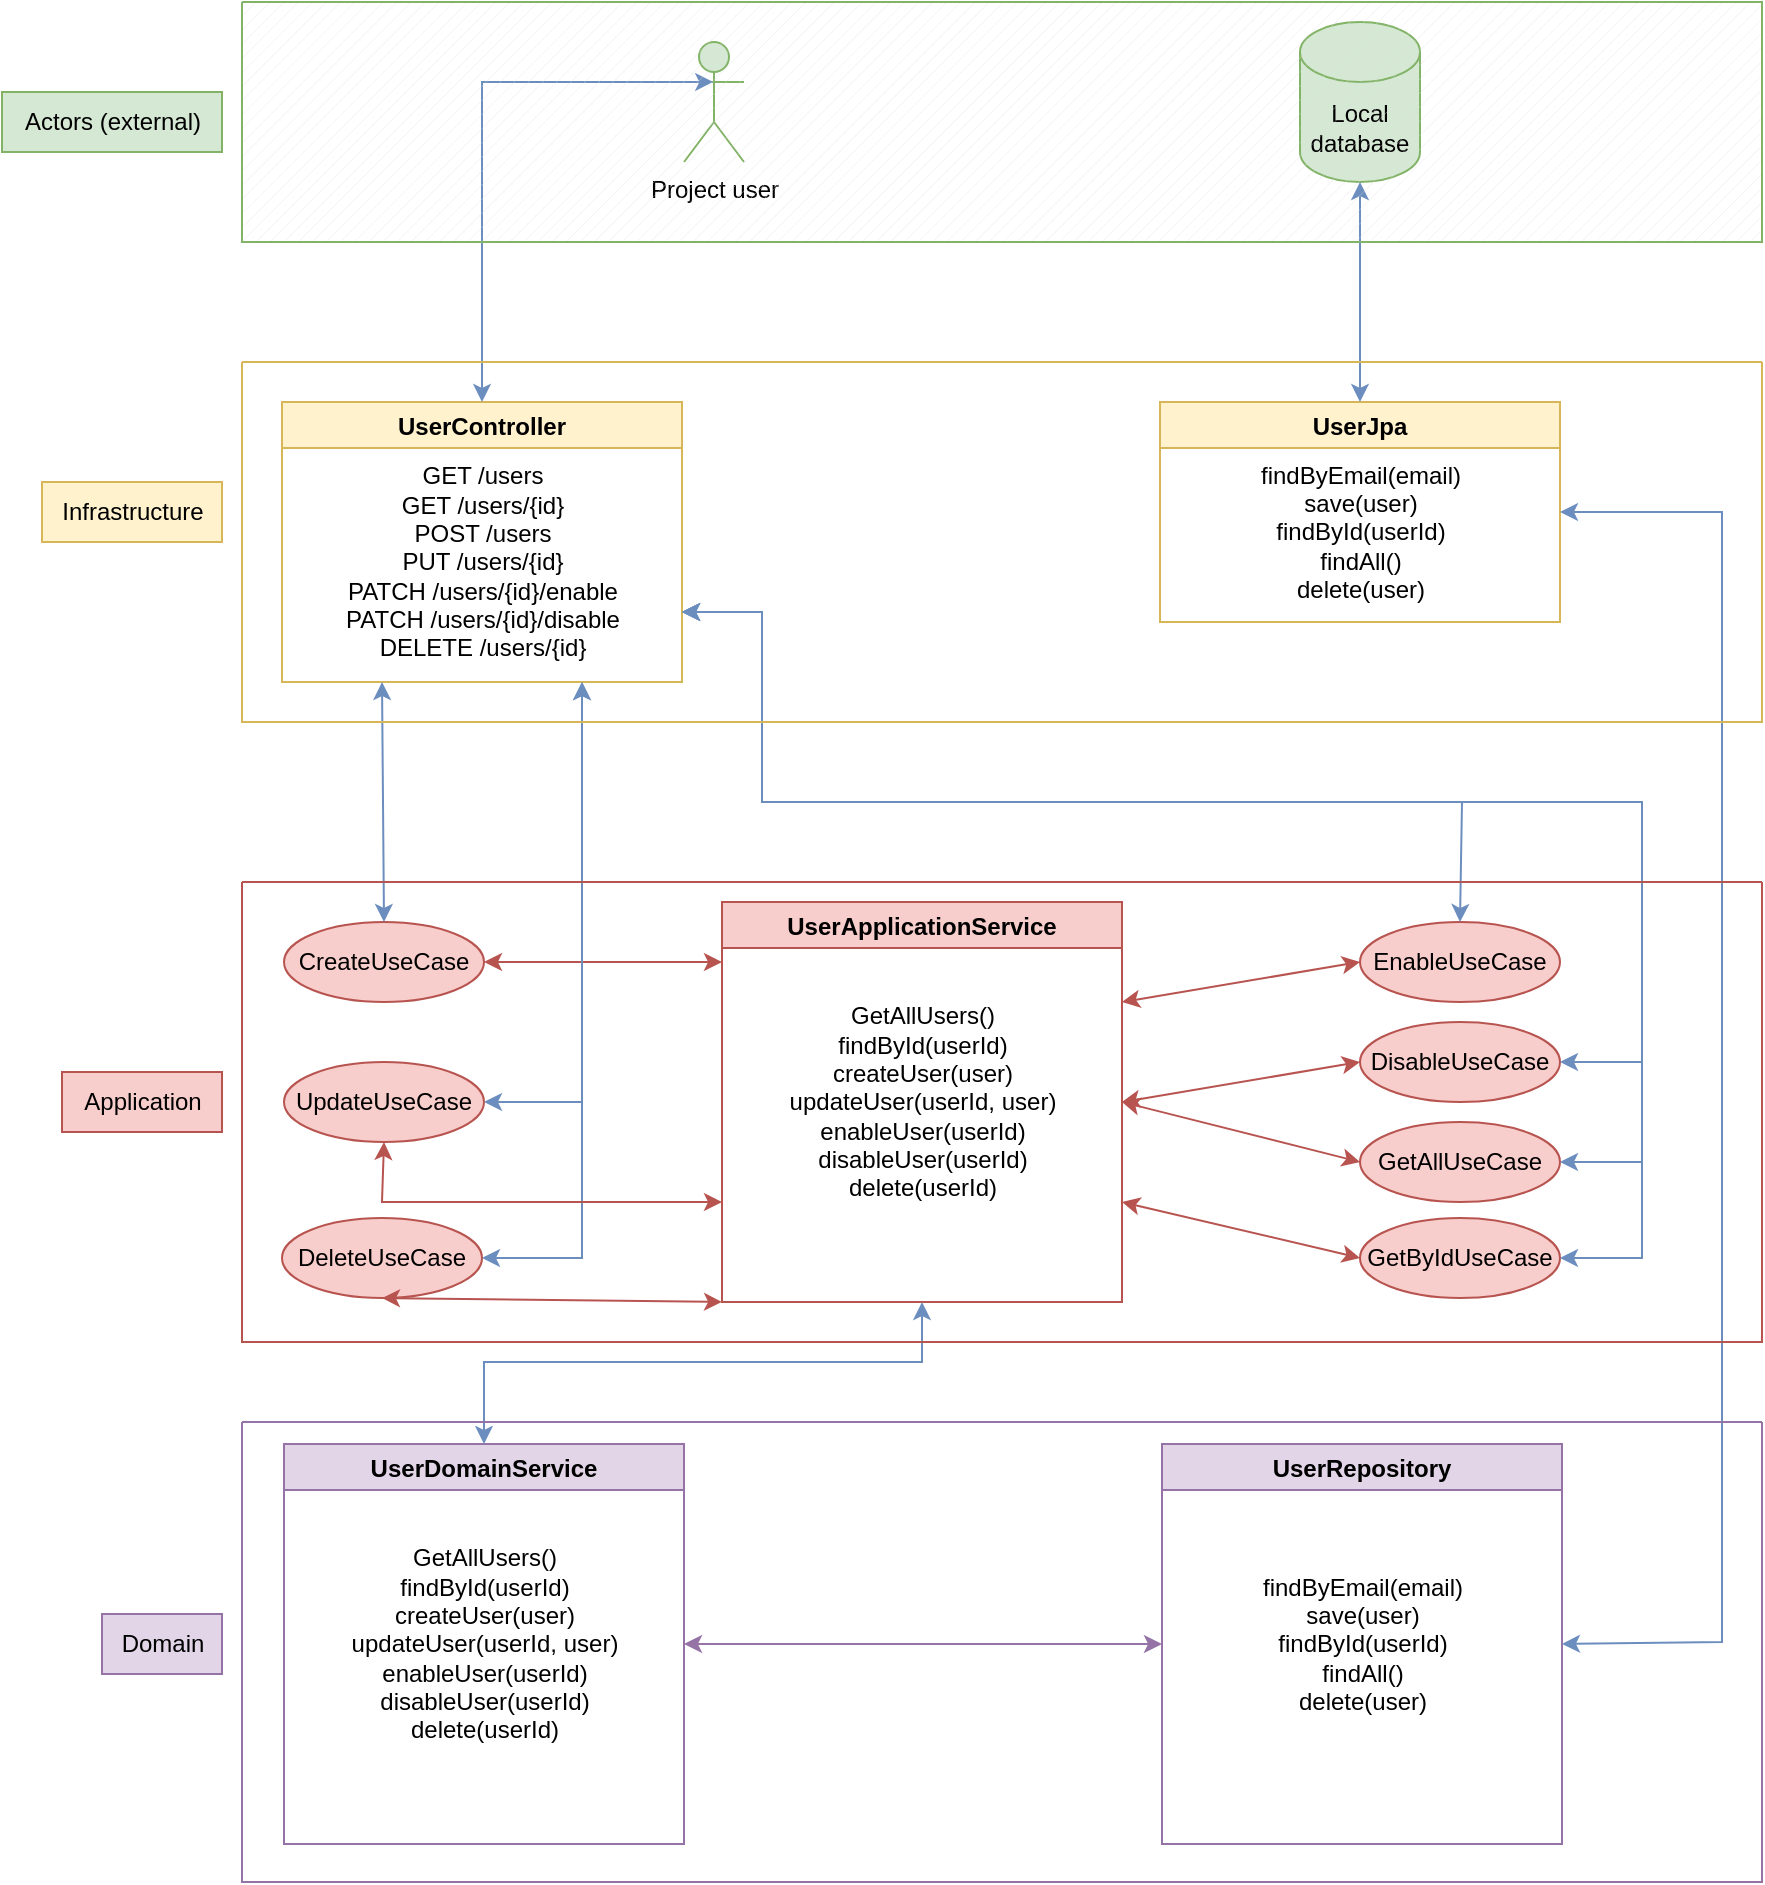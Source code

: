 <mxfile version="24.7.1" type="device">
  <diagram name="Page-1" id="tIGgjSvchQxFNI6aPV6C">
    <mxGraphModel dx="2368" dy="1714" grid="1" gridSize="10" guides="1" tooltips="1" connect="1" arrows="1" fold="1" page="1" pageScale="1" pageWidth="850" pageHeight="1100" math="0" shadow="0">
      <root>
        <mxCell id="0" />
        <mxCell id="1" parent="0" />
        <mxCell id="cxIEdT-0C17WUTFFNS5M-1" value="UserController" style="swimlane;fillColor=#fff2cc;strokeColor=#d6b656;" parent="1" vertex="1">
          <mxGeometry x="40" y="-160" width="200" height="140" as="geometry" />
        </mxCell>
        <mxCell id="cxIEdT-0C17WUTFFNS5M-5" value="GET /users&lt;div&gt;GET /users/{id}&lt;br&gt;&lt;/div&gt;&lt;div&gt;POST /users&lt;br&gt;&lt;/div&gt;&lt;div&gt;PUT /users/{id}&lt;br&gt;&lt;/div&gt;&lt;div&gt;PATCH /users/{id}/enable&lt;br&gt;&lt;/div&gt;&lt;div&gt;PATCH /users/{id}/disable&lt;br&gt;&lt;/div&gt;&lt;div&gt;DELETE /users/{id}&lt;br&gt;&lt;/div&gt;" style="text;html=1;align=center;verticalAlign=middle;resizable=0;points=[];autosize=1;strokeColor=none;fillColor=none;" parent="cxIEdT-0C17WUTFFNS5M-1" vertex="1">
          <mxGeometry x="20" y="25" width="160" height="110" as="geometry" />
        </mxCell>
        <mxCell id="cxIEdT-0C17WUTFFNS5M-6" value="UserApplicationService" style="swimlane;fillColor=#f8cecc;strokeColor=#b85450;" parent="1" vertex="1">
          <mxGeometry x="260" y="90" width="200" height="200" as="geometry" />
        </mxCell>
        <mxCell id="cxIEdT-0C17WUTFFNS5M-7" value="GetAllUsers()&lt;div&gt;findById(userId)&lt;/div&gt;&lt;div&gt;createUser(user)&lt;/div&gt;&lt;div&gt;updateUser(userId, user)&lt;/div&gt;&lt;div&gt;enableUser(userId)&lt;/div&gt;&lt;div&gt;disableUser(userId)&lt;/div&gt;&lt;div&gt;delete(userId)&lt;/div&gt;" style="text;html=1;align=center;verticalAlign=middle;resizable=0;points=[];autosize=1;strokeColor=none;fillColor=none;" parent="cxIEdT-0C17WUTFFNS5M-6" vertex="1">
          <mxGeometry x="20" y="45" width="160" height="110" as="geometry" />
        </mxCell>
        <mxCell id="cxIEdT-0C17WUTFFNS5M-8" value="UserDomainService" style="swimlane;fillColor=#e1d5e7;strokeColor=#9673a6;" parent="1" vertex="1">
          <mxGeometry x="41" y="361" width="200" height="200" as="geometry" />
        </mxCell>
        <mxCell id="cxIEdT-0C17WUTFFNS5M-9" value="GetAllUsers()&lt;div&gt;findById(userId)&lt;/div&gt;&lt;div&gt;createUser(user)&lt;/div&gt;&lt;div&gt;updateUser(userId, user)&lt;/div&gt;&lt;div&gt;enableUser(userId)&lt;/div&gt;&lt;div&gt;disableUser(userId)&lt;/div&gt;&lt;div&gt;delete(userId)&lt;/div&gt;" style="text;html=1;align=center;verticalAlign=middle;resizable=0;points=[];autosize=1;strokeColor=none;fillColor=none;" parent="cxIEdT-0C17WUTFFNS5M-8" vertex="1">
          <mxGeometry x="20" y="45" width="160" height="110" as="geometry" />
        </mxCell>
        <mxCell id="cxIEdT-0C17WUTFFNS5M-10" value="UserRepository" style="swimlane;fillColor=#e1d5e7;strokeColor=#9673a6;" parent="1" vertex="1">
          <mxGeometry x="480" y="361" width="200" height="200" as="geometry" />
        </mxCell>
        <mxCell id="cxIEdT-0C17WUTFFNS5M-11" value="findByEmail(email)&lt;div&gt;save(user)&lt;/div&gt;&lt;div&gt;findById(userId)&lt;/div&gt;&lt;div&gt;findAll()&lt;/div&gt;&lt;div&gt;delete(user)&lt;/div&gt;" style="text;html=1;align=center;verticalAlign=middle;resizable=0;points=[];autosize=1;strokeColor=none;fillColor=none;" parent="cxIEdT-0C17WUTFFNS5M-10" vertex="1">
          <mxGeometry x="40" y="55" width="120" height="90" as="geometry" />
        </mxCell>
        <mxCell id="cxIEdT-0C17WUTFFNS5M-12" value="UserJpa" style="swimlane;fillColor=#fff2cc;strokeColor=#d6b656;" parent="1" vertex="1">
          <mxGeometry x="479" y="-160" width="200" height="110" as="geometry" />
        </mxCell>
        <mxCell id="cxIEdT-0C17WUTFFNS5M-13" value="findByEmail(email)&lt;div&gt;save(user)&lt;/div&gt;&lt;div&gt;findById(userId)&lt;/div&gt;&lt;div&gt;findAll()&lt;/div&gt;&lt;div&gt;delete(user)&lt;/div&gt;" style="text;html=1;align=center;verticalAlign=middle;resizable=0;points=[];autosize=1;strokeColor=none;fillColor=none;" parent="cxIEdT-0C17WUTFFNS5M-12" vertex="1">
          <mxGeometry x="40" y="20" width="120" height="90" as="geometry" />
        </mxCell>
        <mxCell id="cxIEdT-0C17WUTFFNS5M-14" value="CreateUseCase" style="ellipse;whiteSpace=wrap;html=1;align=center;newEdgeStyle={&quot;edgeStyle&quot;:&quot;entityRelationEdgeStyle&quot;,&quot;startArrow&quot;:&quot;none&quot;,&quot;endArrow&quot;:&quot;none&quot;,&quot;segment&quot;:10,&quot;curved&quot;:1,&quot;sourcePerimeterSpacing&quot;:0,&quot;targetPerimeterSpacing&quot;:0};treeFolding=1;treeMoving=1;fillColor=#f8cecc;strokeColor=#b85450;" parent="1" vertex="1">
          <mxGeometry x="41" y="100" width="100" height="40" as="geometry" />
        </mxCell>
        <mxCell id="cxIEdT-0C17WUTFFNS5M-15" value="UpdateUseCase" style="ellipse;whiteSpace=wrap;html=1;align=center;newEdgeStyle={&quot;edgeStyle&quot;:&quot;entityRelationEdgeStyle&quot;,&quot;startArrow&quot;:&quot;none&quot;,&quot;endArrow&quot;:&quot;none&quot;,&quot;segment&quot;:10,&quot;curved&quot;:1,&quot;sourcePerimeterSpacing&quot;:0,&quot;targetPerimeterSpacing&quot;:0};treeFolding=1;treeMoving=1;fillColor=#f8cecc;strokeColor=#b85450;" parent="1" vertex="1">
          <mxGeometry x="41" y="170" width="100" height="40" as="geometry" />
        </mxCell>
        <mxCell id="cxIEdT-0C17WUTFFNS5M-16" value="DeleteUseCase" style="ellipse;whiteSpace=wrap;html=1;align=center;newEdgeStyle={&quot;edgeStyle&quot;:&quot;entityRelationEdgeStyle&quot;,&quot;startArrow&quot;:&quot;none&quot;,&quot;endArrow&quot;:&quot;none&quot;,&quot;segment&quot;:10,&quot;curved&quot;:1,&quot;sourcePerimeterSpacing&quot;:0,&quot;targetPerimeterSpacing&quot;:0};treeFolding=1;treeMoving=1;fillColor=#f8cecc;strokeColor=#b85450;" parent="1" vertex="1">
          <mxGeometry x="40" y="248" width="100" height="40" as="geometry" />
        </mxCell>
        <mxCell id="cxIEdT-0C17WUTFFNS5M-17" value="Enable&lt;span style=&quot;background-color: initial;&quot;&gt;UseCase&lt;/span&gt;" style="ellipse;whiteSpace=wrap;html=1;align=center;newEdgeStyle={&quot;edgeStyle&quot;:&quot;entityRelationEdgeStyle&quot;,&quot;startArrow&quot;:&quot;none&quot;,&quot;endArrow&quot;:&quot;none&quot;,&quot;segment&quot;:10,&quot;curved&quot;:1,&quot;sourcePerimeterSpacing&quot;:0,&quot;targetPerimeterSpacing&quot;:0};treeFolding=1;treeMoving=1;fillColor=#f8cecc;strokeColor=#b85450;" parent="1" vertex="1">
          <mxGeometry x="579" y="100" width="100" height="40" as="geometry" />
        </mxCell>
        <mxCell id="cxIEdT-0C17WUTFFNS5M-19" value="&lt;span style=&quot;background-color: initial;&quot;&gt;DisableUseCase&lt;/span&gt;" style="ellipse;whiteSpace=wrap;html=1;align=center;newEdgeStyle={&quot;edgeStyle&quot;:&quot;entityRelationEdgeStyle&quot;,&quot;startArrow&quot;:&quot;none&quot;,&quot;endArrow&quot;:&quot;none&quot;,&quot;segment&quot;:10,&quot;curved&quot;:1,&quot;sourcePerimeterSpacing&quot;:0,&quot;targetPerimeterSpacing&quot;:0};treeFolding=1;treeMoving=1;fillColor=#f8cecc;strokeColor=#b85450;" parent="1" vertex="1">
          <mxGeometry x="579" y="150" width="100" height="40" as="geometry" />
        </mxCell>
        <mxCell id="cxIEdT-0C17WUTFFNS5M-20" value="&lt;span style=&quot;background-color: initial;&quot;&gt;GetAllUseCase&lt;/span&gt;" style="ellipse;whiteSpace=wrap;html=1;align=center;newEdgeStyle={&quot;edgeStyle&quot;:&quot;entityRelationEdgeStyle&quot;,&quot;startArrow&quot;:&quot;none&quot;,&quot;endArrow&quot;:&quot;none&quot;,&quot;segment&quot;:10,&quot;curved&quot;:1,&quot;sourcePerimeterSpacing&quot;:0,&quot;targetPerimeterSpacing&quot;:0};treeFolding=1;treeMoving=1;fillColor=#f8cecc;strokeColor=#b85450;" parent="1" vertex="1">
          <mxGeometry x="579" y="200" width="100" height="40" as="geometry" />
        </mxCell>
        <mxCell id="cxIEdT-0C17WUTFFNS5M-21" value="&lt;span style=&quot;background-color: initial;&quot;&gt;GetByIdUseCase&lt;/span&gt;" style="ellipse;whiteSpace=wrap;html=1;align=center;newEdgeStyle={&quot;edgeStyle&quot;:&quot;entityRelationEdgeStyle&quot;,&quot;startArrow&quot;:&quot;none&quot;,&quot;endArrow&quot;:&quot;none&quot;,&quot;segment&quot;:10,&quot;curved&quot;:1,&quot;sourcePerimeterSpacing&quot;:0,&quot;targetPerimeterSpacing&quot;:0};treeFolding=1;treeMoving=1;fillColor=#f8cecc;strokeColor=#b85450;" parent="1" vertex="1">
          <mxGeometry x="579" y="248" width="100" height="40" as="geometry" />
        </mxCell>
        <mxCell id="cxIEdT-0C17WUTFFNS5M-34" value="" style="endArrow=classic;startArrow=classic;html=1;rounded=0;exitX=1;exitY=0.5;exitDx=0;exitDy=0;fillColor=#f8cecc;strokeColor=#b85450;" parent="1" source="cxIEdT-0C17WUTFFNS5M-14" edge="1">
          <mxGeometry width="50" height="50" relative="1" as="geometry">
            <mxPoint x="400" y="150" as="sourcePoint" />
            <mxPoint x="260" y="120" as="targetPoint" />
          </mxGeometry>
        </mxCell>
        <mxCell id="cxIEdT-0C17WUTFFNS5M-35" value="" style="endArrow=classic;startArrow=classic;html=1;rounded=0;entryX=0.25;entryY=1;entryDx=0;entryDy=0;exitX=0.5;exitY=0;exitDx=0;exitDy=0;fillColor=#dae8fc;strokeColor=#6c8ebf;" parent="1" source="cxIEdT-0C17WUTFFNS5M-14" target="cxIEdT-0C17WUTFFNS5M-1" edge="1">
          <mxGeometry width="50" height="50" relative="1" as="geometry">
            <mxPoint x="400" y="150" as="sourcePoint" />
            <mxPoint x="450" y="100" as="targetPoint" />
          </mxGeometry>
        </mxCell>
        <mxCell id="cxIEdT-0C17WUTFFNS5M-37" value="" style="endArrow=classic;startArrow=classic;html=1;rounded=0;entryX=0.75;entryY=1;entryDx=0;entryDy=0;exitX=1;exitY=0.5;exitDx=0;exitDy=0;fillColor=#dae8fc;strokeColor=#6c8ebf;" parent="1" source="cxIEdT-0C17WUTFFNS5M-15" target="cxIEdT-0C17WUTFFNS5M-1" edge="1">
          <mxGeometry width="50" height="50" relative="1" as="geometry">
            <mxPoint x="400" y="150" as="sourcePoint" />
            <mxPoint x="450" y="100" as="targetPoint" />
            <Array as="points">
              <mxPoint x="190" y="190" />
            </Array>
          </mxGeometry>
        </mxCell>
        <mxCell id="cxIEdT-0C17WUTFFNS5M-38" value="" style="endArrow=classic;startArrow=classic;html=1;rounded=0;entryX=0.75;entryY=1;entryDx=0;entryDy=0;exitX=1;exitY=0.5;exitDx=0;exitDy=0;fillColor=#dae8fc;strokeColor=#6c8ebf;" parent="1" source="cxIEdT-0C17WUTFFNS5M-16" target="cxIEdT-0C17WUTFFNS5M-1" edge="1">
          <mxGeometry width="50" height="50" relative="1" as="geometry">
            <mxPoint x="400" y="150" as="sourcePoint" />
            <mxPoint x="450" y="100" as="targetPoint" />
            <Array as="points">
              <mxPoint x="190" y="268" />
            </Array>
          </mxGeometry>
        </mxCell>
        <mxCell id="cxIEdT-0C17WUTFFNS5M-39" value="" style="endArrow=classic;startArrow=classic;html=1;rounded=0;exitX=0.5;exitY=0;exitDx=0;exitDy=0;entryX=1;entryY=0.75;entryDx=0;entryDy=0;fillColor=#dae8fc;strokeColor=#6c8ebf;" parent="1" source="cxIEdT-0C17WUTFFNS5M-17" target="cxIEdT-0C17WUTFFNS5M-1" edge="1">
          <mxGeometry width="50" height="50" relative="1" as="geometry">
            <mxPoint x="400" y="150" as="sourcePoint" />
            <mxPoint x="450" y="100" as="targetPoint" />
            <Array as="points">
              <mxPoint x="630" y="40" />
              <mxPoint x="520" y="40" />
              <mxPoint x="280" y="40" />
              <mxPoint x="280" y="-55" />
            </Array>
          </mxGeometry>
        </mxCell>
        <mxCell id="cxIEdT-0C17WUTFFNS5M-40" value="" style="endArrow=classic;startArrow=classic;html=1;rounded=0;entryX=1;entryY=0.75;entryDx=0;entryDy=0;exitX=1;exitY=0.5;exitDx=0;exitDy=0;fillColor=#dae8fc;strokeColor=#6c8ebf;" parent="1" source="cxIEdT-0C17WUTFFNS5M-19" target="cxIEdT-0C17WUTFFNS5M-1" edge="1">
          <mxGeometry width="50" height="50" relative="1" as="geometry">
            <mxPoint x="400" y="150" as="sourcePoint" />
            <mxPoint x="450" y="100" as="targetPoint" />
            <Array as="points">
              <mxPoint x="720" y="170" />
              <mxPoint x="720" y="40" />
              <mxPoint x="520" y="40" />
              <mxPoint x="280" y="40" />
              <mxPoint x="280" y="-55" />
            </Array>
          </mxGeometry>
        </mxCell>
        <mxCell id="cxIEdT-0C17WUTFFNS5M-41" value="" style="endArrow=classic;startArrow=classic;html=1;rounded=0;entryX=1;entryY=0.75;entryDx=0;entryDy=0;exitX=1;exitY=0.5;exitDx=0;exitDy=0;fillColor=#dae8fc;strokeColor=#6c8ebf;" parent="1" source="cxIEdT-0C17WUTFFNS5M-20" target="cxIEdT-0C17WUTFFNS5M-1" edge="1">
          <mxGeometry width="50" height="50" relative="1" as="geometry">
            <mxPoint x="569" y="225" as="sourcePoint" />
            <mxPoint x="230" as="targetPoint" />
            <Array as="points">
              <mxPoint x="720" y="220" />
              <mxPoint x="720" y="40" />
              <mxPoint x="520" y="40" />
              <mxPoint x="280" y="40" />
              <mxPoint x="280" y="-55" />
            </Array>
          </mxGeometry>
        </mxCell>
        <mxCell id="cxIEdT-0C17WUTFFNS5M-43" value="" style="endArrow=classic;startArrow=classic;html=1;rounded=0;entryX=1;entryY=0.75;entryDx=0;entryDy=0;exitX=1;exitY=0.5;exitDx=0;exitDy=0;fillColor=#dae8fc;strokeColor=#6c8ebf;" parent="1" source="cxIEdT-0C17WUTFFNS5M-21" target="cxIEdT-0C17WUTFFNS5M-1" edge="1">
          <mxGeometry width="50" height="50" relative="1" as="geometry">
            <mxPoint x="579" y="265" as="sourcePoint" />
            <mxPoint x="240" y="-10" as="targetPoint" />
            <Array as="points">
              <mxPoint x="720" y="268" />
              <mxPoint x="720" y="40" />
              <mxPoint x="520" y="40" />
              <mxPoint x="280" y="40" />
              <mxPoint x="280" y="-55" />
            </Array>
          </mxGeometry>
        </mxCell>
        <mxCell id="cxIEdT-0C17WUTFFNS5M-44" value="" style="endArrow=classic;startArrow=classic;html=1;rounded=0;exitX=0.5;exitY=1;exitDx=0;exitDy=0;entryX=0;entryY=0.75;entryDx=0;entryDy=0;fillColor=#f8cecc;strokeColor=#b85450;" parent="1" source="cxIEdT-0C17WUTFFNS5M-15" target="cxIEdT-0C17WUTFFNS5M-6" edge="1">
          <mxGeometry width="50" height="50" relative="1" as="geometry">
            <mxPoint x="400" y="150" as="sourcePoint" />
            <mxPoint x="450" y="100" as="targetPoint" />
            <Array as="points">
              <mxPoint x="90" y="240" />
            </Array>
          </mxGeometry>
        </mxCell>
        <mxCell id="cxIEdT-0C17WUTFFNS5M-45" value="" style="endArrow=classic;startArrow=classic;html=1;rounded=0;exitX=0.5;exitY=1;exitDx=0;exitDy=0;entryX=0;entryY=1;entryDx=0;entryDy=0;fillColor=#f8cecc;strokeColor=#b85450;" parent="1" source="cxIEdT-0C17WUTFFNS5M-16" target="cxIEdT-0C17WUTFFNS5M-6" edge="1">
          <mxGeometry width="50" height="50" relative="1" as="geometry">
            <mxPoint x="400" y="150" as="sourcePoint" />
            <mxPoint x="450" y="100" as="targetPoint" />
          </mxGeometry>
        </mxCell>
        <mxCell id="cxIEdT-0C17WUTFFNS5M-46" value="" style="endArrow=classic;startArrow=classic;html=1;rounded=0;entryX=0;entryY=0.5;entryDx=0;entryDy=0;exitX=1;exitY=0.25;exitDx=0;exitDy=0;fillColor=#f8cecc;strokeColor=#b85450;" parent="1" source="cxIEdT-0C17WUTFFNS5M-6" target="cxIEdT-0C17WUTFFNS5M-17" edge="1">
          <mxGeometry width="50" height="50" relative="1" as="geometry">
            <mxPoint x="400" y="150" as="sourcePoint" />
            <mxPoint x="450" y="100" as="targetPoint" />
          </mxGeometry>
        </mxCell>
        <mxCell id="cxIEdT-0C17WUTFFNS5M-47" value="" style="endArrow=classic;startArrow=classic;html=1;rounded=0;entryX=0;entryY=0.5;entryDx=0;entryDy=0;exitX=1;exitY=0.5;exitDx=0;exitDy=0;fillColor=#f8cecc;strokeColor=#b85450;" parent="1" source="cxIEdT-0C17WUTFFNS5M-6" target="cxIEdT-0C17WUTFFNS5M-19" edge="1">
          <mxGeometry width="50" height="50" relative="1" as="geometry">
            <mxPoint x="400" y="150" as="sourcePoint" />
            <mxPoint x="450" y="100" as="targetPoint" />
          </mxGeometry>
        </mxCell>
        <mxCell id="cxIEdT-0C17WUTFFNS5M-48" value="" style="endArrow=classic;startArrow=classic;html=1;rounded=0;entryX=0;entryY=0.5;entryDx=0;entryDy=0;exitX=1;exitY=0.5;exitDx=0;exitDy=0;fillColor=#f8cecc;strokeColor=#b85450;" parent="1" source="cxIEdT-0C17WUTFFNS5M-6" target="cxIEdT-0C17WUTFFNS5M-20" edge="1">
          <mxGeometry width="50" height="50" relative="1" as="geometry">
            <mxPoint x="400" y="150" as="sourcePoint" />
            <mxPoint x="450" y="100" as="targetPoint" />
          </mxGeometry>
        </mxCell>
        <mxCell id="cxIEdT-0C17WUTFFNS5M-49" value="" style="endArrow=classic;startArrow=classic;html=1;rounded=0;entryX=0;entryY=0.5;entryDx=0;entryDy=0;exitX=1;exitY=0.75;exitDx=0;exitDy=0;fillColor=#f8cecc;strokeColor=#b85450;" parent="1" source="cxIEdT-0C17WUTFFNS5M-6" target="cxIEdT-0C17WUTFFNS5M-21" edge="1">
          <mxGeometry width="50" height="50" relative="1" as="geometry">
            <mxPoint x="400" y="150" as="sourcePoint" />
            <mxPoint x="450" y="100" as="targetPoint" />
          </mxGeometry>
        </mxCell>
        <mxCell id="cxIEdT-0C17WUTFFNS5M-50" value="Project user" style="shape=umlActor;verticalLabelPosition=bottom;verticalAlign=top;html=1;outlineConnect=0;fillColor=#d5e8d4;strokeColor=#82b366;" parent="1" vertex="1">
          <mxGeometry x="241" y="-340" width="30" height="60" as="geometry" />
        </mxCell>
        <mxCell id="cxIEdT-0C17WUTFFNS5M-53" value="" style="endArrow=classic;startArrow=classic;html=1;rounded=0;exitX=0.5;exitY=0;exitDx=0;exitDy=0;entryX=0.487;entryY=0.333;entryDx=0;entryDy=0;entryPerimeter=0;fillColor=#dae8fc;strokeColor=#6c8ebf;" parent="1" source="cxIEdT-0C17WUTFFNS5M-1" target="cxIEdT-0C17WUTFFNS5M-50" edge="1">
          <mxGeometry width="50" height="50" relative="1" as="geometry">
            <mxPoint x="400" y="-200" as="sourcePoint" />
            <mxPoint x="450" y="-250" as="targetPoint" />
            <Array as="points">
              <mxPoint x="140" y="-320" />
            </Array>
          </mxGeometry>
        </mxCell>
        <mxCell id="cxIEdT-0C17WUTFFNS5M-55" value="" style="endArrow=classic;startArrow=classic;html=1;rounded=0;exitX=0.5;exitY=0;exitDx=0;exitDy=0;entryX=0.5;entryY=1;entryDx=0;entryDy=0;fillColor=#dae8fc;strokeColor=#6c8ebf;" parent="1" source="cxIEdT-0C17WUTFFNS5M-8" target="cxIEdT-0C17WUTFFNS5M-6" edge="1">
          <mxGeometry width="50" height="50" relative="1" as="geometry">
            <mxPoint x="400" y="300" as="sourcePoint" />
            <mxPoint x="450" y="250" as="targetPoint" />
            <Array as="points">
              <mxPoint x="141" y="320" />
              <mxPoint x="360" y="320" />
            </Array>
          </mxGeometry>
        </mxCell>
        <mxCell id="cxIEdT-0C17WUTFFNS5M-56" value="" style="endArrow=classic;startArrow=classic;html=1;rounded=0;exitX=1;exitY=0.5;exitDx=0;exitDy=0;entryX=0;entryY=0.5;entryDx=0;entryDy=0;fillColor=#e1d5e7;strokeColor=#9673a6;" parent="1" source="cxIEdT-0C17WUTFFNS5M-8" target="cxIEdT-0C17WUTFFNS5M-10" edge="1">
          <mxGeometry width="50" height="50" relative="1" as="geometry">
            <mxPoint x="400" y="340" as="sourcePoint" />
            <mxPoint x="450" y="290" as="targetPoint" />
          </mxGeometry>
        </mxCell>
        <mxCell id="cxIEdT-0C17WUTFFNS5M-58" value="" style="endArrow=classic;startArrow=classic;html=1;rounded=0;exitX=1;exitY=0.5;exitDx=0;exitDy=0;entryX=1;entryY=0.5;entryDx=0;entryDy=0;fillColor=#dae8fc;strokeColor=#6c8ebf;" parent="1" source="cxIEdT-0C17WUTFFNS5M-10" target="cxIEdT-0C17WUTFFNS5M-12" edge="1">
          <mxGeometry width="50" height="50" relative="1" as="geometry">
            <mxPoint x="720" y="360" as="sourcePoint" />
            <mxPoint x="450" y="160" as="targetPoint" />
            <Array as="points">
              <mxPoint x="760" y="460" />
              <mxPoint x="760" y="-105" />
            </Array>
          </mxGeometry>
        </mxCell>
        <mxCell id="cxIEdT-0C17WUTFFNS5M-59" value="Local&lt;br&gt;database" style="shape=cylinder3;whiteSpace=wrap;html=1;boundedLbl=1;backgroundOutline=1;size=15;fillColor=#d5e8d4;strokeColor=#82b366;" parent="1" vertex="1">
          <mxGeometry x="549" y="-350" width="60" height="80" as="geometry" />
        </mxCell>
        <mxCell id="cxIEdT-0C17WUTFFNS5M-60" value="" style="endArrow=classic;startArrow=classic;html=1;rounded=0;exitX=0.5;exitY=0;exitDx=0;exitDy=0;entryX=0.5;entryY=1;entryDx=0;entryDy=0;entryPerimeter=0;fillColor=#dae8fc;strokeColor=#6c8ebf;" parent="1" source="cxIEdT-0C17WUTFFNS5M-12" target="cxIEdT-0C17WUTFFNS5M-59" edge="1">
          <mxGeometry width="50" height="50" relative="1" as="geometry">
            <mxPoint x="400" y="-270" as="sourcePoint" />
            <mxPoint x="450" y="-320" as="targetPoint" />
          </mxGeometry>
        </mxCell>
        <mxCell id="cxIEdT-0C17WUTFFNS5M-61" value="" style="swimlane;startSize=0;fillColor=#fff2cc;strokeColor=#d6b656;" parent="1" vertex="1">
          <mxGeometry x="20" y="-180" width="760" height="180" as="geometry" />
        </mxCell>
        <mxCell id="cxIEdT-0C17WUTFFNS5M-62" value="Infrastructure" style="text;html=1;align=center;verticalAlign=middle;resizable=0;points=[];autosize=1;strokeColor=#d6b656;fillColor=#fff2cc;" parent="1" vertex="1">
          <mxGeometry x="-80" y="-120" width="90" height="30" as="geometry" />
        </mxCell>
        <mxCell id="cxIEdT-0C17WUTFFNS5M-63" value="" style="swimlane;startSize=0;fillColor=#f8cecc;strokeColor=#b85450;" parent="1" vertex="1">
          <mxGeometry x="20" y="80" width="760" height="230" as="geometry" />
        </mxCell>
        <mxCell id="cxIEdT-0C17WUTFFNS5M-64" value="Application" style="text;html=1;align=center;verticalAlign=middle;resizable=0;points=[];autosize=1;strokeColor=#b85450;fillColor=#f8cecc;" parent="1" vertex="1">
          <mxGeometry x="-70" y="175" width="80" height="30" as="geometry" />
        </mxCell>
        <mxCell id="cxIEdT-0C17WUTFFNS5M-65" value="" style="swimlane;startSize=0;fillColor=#e1d5e7;strokeColor=#9673a6;" parent="1" vertex="1">
          <mxGeometry x="20" y="350" width="760" height="230" as="geometry" />
        </mxCell>
        <mxCell id="Un6qE_D3NydkJgdWxQmM-3" value="" style="verticalLabelPosition=bottom;verticalAlign=top;html=1;shape=mxgraph.basic.patternFillRect;fillStyle=diag;step=5;fillStrokeWidth=0.2;fillStrokeColor=#dddddd;fillColor=none;strokeColor=#82b366;" vertex="1" parent="1">
          <mxGeometry x="20" y="-360" width="760" height="120" as="geometry" />
        </mxCell>
        <mxCell id="cxIEdT-0C17WUTFFNS5M-66" value="Domain" style="text;html=1;align=center;verticalAlign=middle;resizable=0;points=[];autosize=1;strokeColor=#9673a6;fillColor=#e1d5e7;" parent="1" vertex="1">
          <mxGeometry x="-50" y="446" width="60" height="30" as="geometry" />
        </mxCell>
        <mxCell id="Un6qE_D3NydkJgdWxQmM-4" value="Actors (external)" style="text;html=1;align=center;verticalAlign=middle;resizable=0;points=[];autosize=1;strokeColor=#82b366;fillColor=#d5e8d4;" vertex="1" parent="1">
          <mxGeometry x="-100" y="-315" width="110" height="30" as="geometry" />
        </mxCell>
      </root>
    </mxGraphModel>
  </diagram>
</mxfile>
